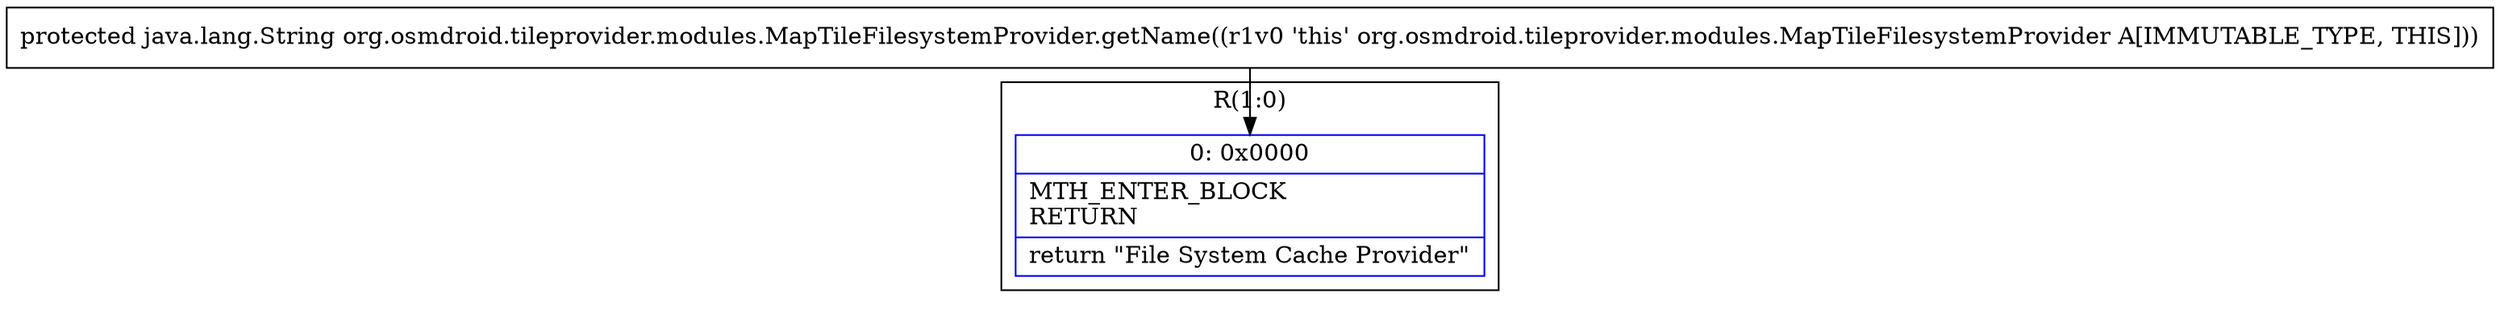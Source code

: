 digraph "CFG fororg.osmdroid.tileprovider.modules.MapTileFilesystemProvider.getName()Ljava\/lang\/String;" {
subgraph cluster_Region_385120064 {
label = "R(1:0)";
node [shape=record,color=blue];
Node_0 [shape=record,label="{0\:\ 0x0000|MTH_ENTER_BLOCK\lRETURN\l|return \"File System Cache Provider\"\l}"];
}
MethodNode[shape=record,label="{protected java.lang.String org.osmdroid.tileprovider.modules.MapTileFilesystemProvider.getName((r1v0 'this' org.osmdroid.tileprovider.modules.MapTileFilesystemProvider A[IMMUTABLE_TYPE, THIS])) }"];
MethodNode -> Node_0;
}


